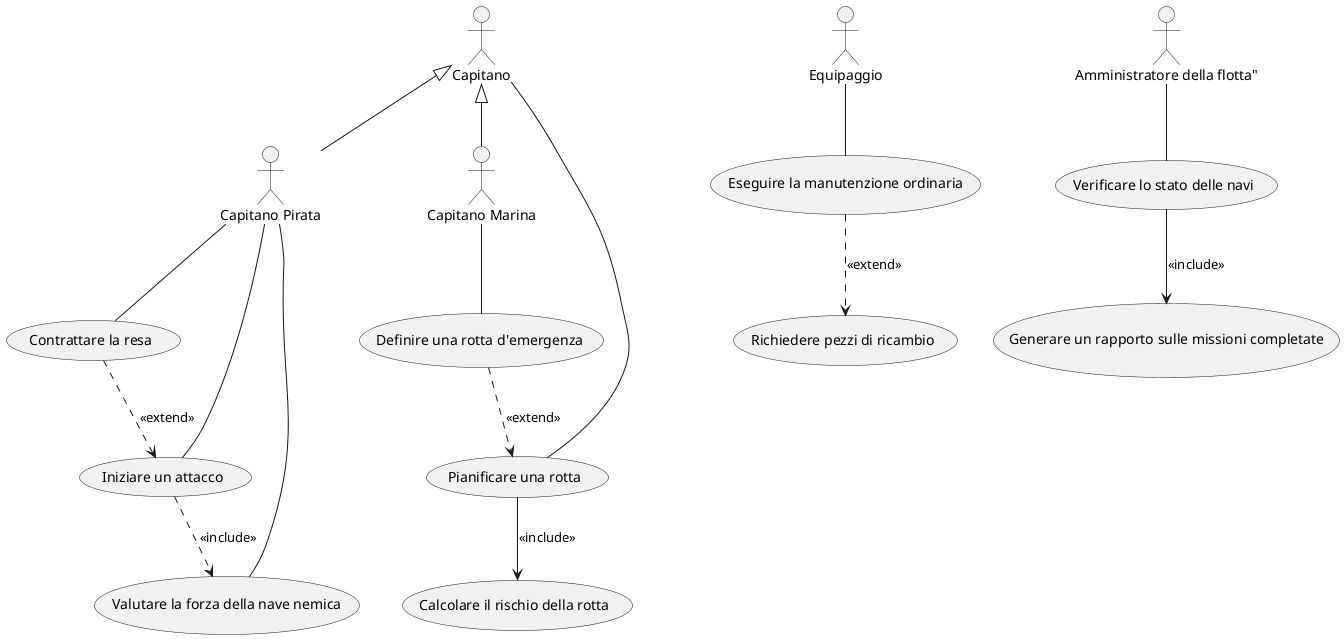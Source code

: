 @startuml

:Capitano: as Captain
:Capitano Pirata: as PirateCaptain
:Capitano Marina: as NavyCaptain
:Equipaggio: as Crew
:Amministratore della flotta": as FleetAdmin

Captain <|-- PirateCaptain
Captain <|-- NavyCaptain

usecase "Pianificare una rotta" as PlanRoute
usecase "Calcolare il rischio della rotta" as CalculateRouteRisk
usecase "Definire una rotta d'emergenza" as EmergencyRoute

usecase "Iniziare un attacco" as StartAttack
usecase "Valutare la forza della nave nemica" as EvaluateEnemyStrength
usecase "Contrattare la resa" as NegotiateSurrender

usecase "Eseguire la manutenzione ordinaria" as RegularMaintenance
usecase "Richiedere pezzi di ricambio" as RequestParts

usecase "Verificare lo stato delle navi" as CheckShipsStatus
usecase "Generare un rapporto sulle missioni completate" as GenerateMissionReport

PlanRoute --> CalculateRouteRisk : <<include>>
EmergencyRoute ..> PlanRoute : <<extend>>

StartAttack ..> EvaluateEnemyStrength : <<include>>
NegotiateSurrender ..> StartAttack : <<extend>>

RegularMaintenance ..> RequestParts : <<extend>>

CheckShipsStatus --> GenerateMissionReport : <<include>>

Captain -- PlanRoute
NavyCaptain -- EmergencyRoute
PirateCaptain -- StartAttack
PirateCaptain -- NegotiateSurrender
Crew -- RegularMaintenance
FleetAdmin -- CheckShipsStatus
PirateCaptain -- EvaluateEnemyStrength

@enduml

